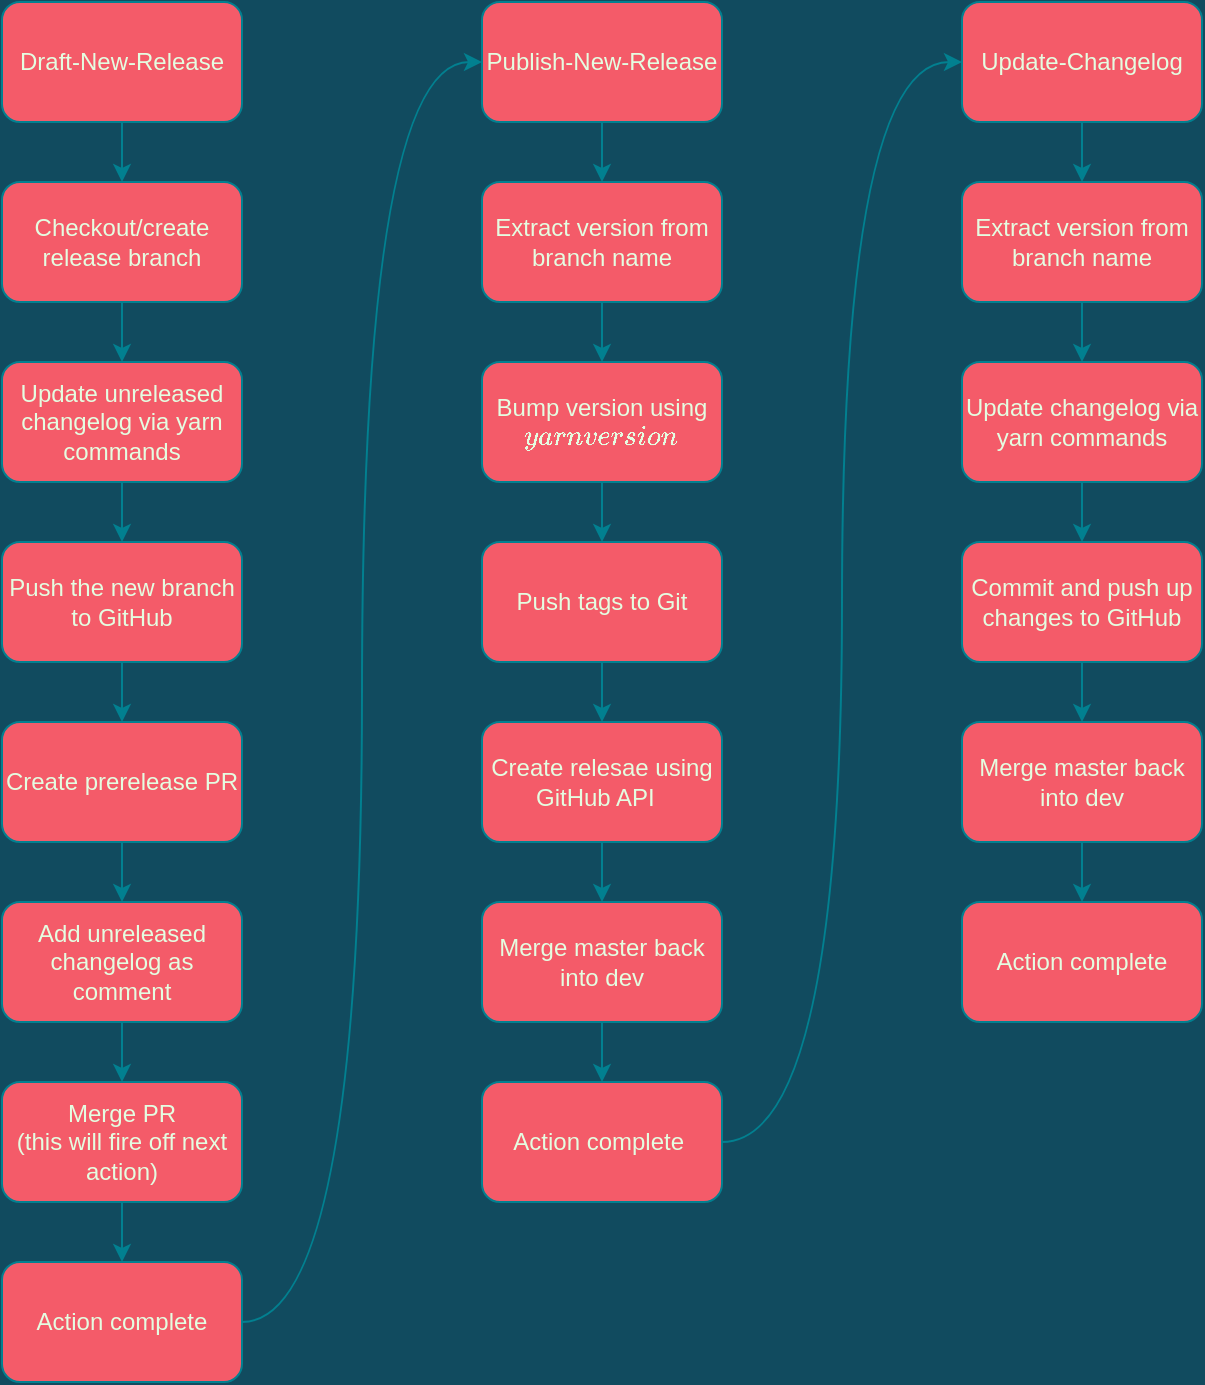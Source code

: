<mxfile version="20.4.1" type="device"><diagram id="GpRZjKjWWaqyPH4nFWXb" name="Page-1"><mxGraphModel dx="1201" dy="985" grid="1" gridSize="10" guides="1" tooltips="1" connect="1" arrows="1" fold="1" page="1" pageScale="1" pageWidth="850" pageHeight="1100" background="#114B5F" math="0" shadow="0"><root><mxCell id="0"/><mxCell id="1" parent="0"/><mxCell id="IND-RDZxVBaB-Qlxs1yj-3" value="" style="edgeStyle=orthogonalEdgeStyle;rounded=0;orthogonalLoop=1;jettySize=auto;html=1;labelBackgroundColor=#114B5F;strokeColor=#028090;fontColor=#E4FDE1;" edge="1" parent="1" source="IND-RDZxVBaB-Qlxs1yj-1" target="IND-RDZxVBaB-Qlxs1yj-2"><mxGeometry relative="1" as="geometry"/></mxCell><mxCell id="IND-RDZxVBaB-Qlxs1yj-1" value="Draft-New-Release" style="rounded=1;whiteSpace=wrap;html=1;fillColor=#F45B69;strokeColor=#028090;fontColor=#E4FDE1;" vertex="1" parent="1"><mxGeometry x="40" y="40" width="120" height="60" as="geometry"/></mxCell><mxCell id="IND-RDZxVBaB-Qlxs1yj-7" value="" style="edgeStyle=orthogonalEdgeStyle;rounded=0;orthogonalLoop=1;jettySize=auto;html=1;labelBackgroundColor=#114B5F;strokeColor=#028090;fontColor=#E4FDE1;" edge="1" parent="1" source="IND-RDZxVBaB-Qlxs1yj-2" target="IND-RDZxVBaB-Qlxs1yj-6"><mxGeometry relative="1" as="geometry"/></mxCell><mxCell id="IND-RDZxVBaB-Qlxs1yj-2" value="Checkout/create release branch" style="whiteSpace=wrap;html=1;rounded=1;fillColor=#F45B69;strokeColor=#028090;fontColor=#E4FDE1;" vertex="1" parent="1"><mxGeometry x="40" y="130" width="120" height="60" as="geometry"/></mxCell><mxCell id="IND-RDZxVBaB-Qlxs1yj-9" value="" style="edgeStyle=orthogonalEdgeStyle;rounded=0;orthogonalLoop=1;jettySize=auto;html=1;labelBackgroundColor=#114B5F;strokeColor=#028090;fontColor=#E4FDE1;" edge="1" parent="1" source="IND-RDZxVBaB-Qlxs1yj-6" target="IND-RDZxVBaB-Qlxs1yj-8"><mxGeometry relative="1" as="geometry"/></mxCell><mxCell id="IND-RDZxVBaB-Qlxs1yj-6" value="Update unreleased changelog via yarn commands" style="whiteSpace=wrap;html=1;rounded=1;fillColor=#F45B69;strokeColor=#028090;fontColor=#E4FDE1;" vertex="1" parent="1"><mxGeometry x="40" y="220" width="120" height="60" as="geometry"/></mxCell><mxCell id="IND-RDZxVBaB-Qlxs1yj-11" value="" style="edgeStyle=orthogonalEdgeStyle;rounded=0;orthogonalLoop=1;jettySize=auto;html=1;labelBackgroundColor=#114B5F;strokeColor=#028090;fontColor=#E4FDE1;" edge="1" parent="1" source="IND-RDZxVBaB-Qlxs1yj-8" target="IND-RDZxVBaB-Qlxs1yj-10"><mxGeometry relative="1" as="geometry"/></mxCell><mxCell id="IND-RDZxVBaB-Qlxs1yj-8" value="Push the new branch to GitHub" style="whiteSpace=wrap;html=1;rounded=1;fillColor=#F45B69;strokeColor=#028090;fontColor=#E4FDE1;" vertex="1" parent="1"><mxGeometry x="40" y="310" width="120" height="60" as="geometry"/></mxCell><mxCell id="IND-RDZxVBaB-Qlxs1yj-13" value="" style="edgeStyle=orthogonalEdgeStyle;rounded=0;orthogonalLoop=1;jettySize=auto;html=1;labelBackgroundColor=#114B5F;strokeColor=#028090;fontColor=#E4FDE1;" edge="1" parent="1" source="IND-RDZxVBaB-Qlxs1yj-10" target="IND-RDZxVBaB-Qlxs1yj-12"><mxGeometry relative="1" as="geometry"/></mxCell><mxCell id="IND-RDZxVBaB-Qlxs1yj-10" value="Create prerelease PR" style="whiteSpace=wrap;html=1;rounded=1;fillColor=#F45B69;strokeColor=#028090;fontColor=#E4FDE1;" vertex="1" parent="1"><mxGeometry x="40" y="400" width="120" height="60" as="geometry"/></mxCell><mxCell id="IND-RDZxVBaB-Qlxs1yj-15" value="" style="edgeStyle=orthogonalEdgeStyle;rounded=0;orthogonalLoop=1;jettySize=auto;html=1;strokeColor=#028090;fontColor=#E4FDE1;fillColor=#F45B69;" edge="1" parent="1" source="IND-RDZxVBaB-Qlxs1yj-12" target="IND-RDZxVBaB-Qlxs1yj-14"><mxGeometry relative="1" as="geometry"/></mxCell><mxCell id="IND-RDZxVBaB-Qlxs1yj-12" value="Add unreleased changelog as comment" style="whiteSpace=wrap;html=1;rounded=1;fillColor=#F45B69;strokeColor=#028090;fontColor=#E4FDE1;" vertex="1" parent="1"><mxGeometry x="40" y="490" width="120" height="60" as="geometry"/></mxCell><mxCell id="IND-RDZxVBaB-Qlxs1yj-17" value="" style="edgeStyle=orthogonalEdgeStyle;rounded=0;orthogonalLoop=1;jettySize=auto;html=1;strokeColor=#028090;fontColor=#E4FDE1;fillColor=#F45B69;" edge="1" parent="1" source="IND-RDZxVBaB-Qlxs1yj-14" target="IND-RDZxVBaB-Qlxs1yj-16"><mxGeometry relative="1" as="geometry"/></mxCell><mxCell id="IND-RDZxVBaB-Qlxs1yj-14" value="Merge PR&lt;br&gt;(this will fire off next action)" style="whiteSpace=wrap;html=1;rounded=1;fillColor=#F45B69;strokeColor=#028090;fontColor=#E4FDE1;" vertex="1" parent="1"><mxGeometry x="40" y="580" width="120" height="60" as="geometry"/></mxCell><mxCell id="IND-RDZxVBaB-Qlxs1yj-32" style="edgeStyle=orthogonalEdgeStyle;curved=1;orthogonalLoop=1;jettySize=auto;html=1;entryX=0;entryY=0.5;entryDx=0;entryDy=0;strokeColor=#028090;fontColor=#E4FDE1;fillColor=#F45B69;" edge="1" parent="1" source="IND-RDZxVBaB-Qlxs1yj-16" target="IND-RDZxVBaB-Qlxs1yj-18"><mxGeometry relative="1" as="geometry"/></mxCell><mxCell id="IND-RDZxVBaB-Qlxs1yj-16" value="Action complete" style="whiteSpace=wrap;html=1;rounded=1;fillColor=#F45B69;strokeColor=#028090;fontColor=#E4FDE1;" vertex="1" parent="1"><mxGeometry x="40" y="670" width="120" height="60" as="geometry"/></mxCell><mxCell id="IND-RDZxVBaB-Qlxs1yj-20" value="" style="edgeStyle=orthogonalEdgeStyle;rounded=0;orthogonalLoop=1;jettySize=auto;html=1;strokeColor=#028090;fontColor=#E4FDE1;fillColor=#F45B69;" edge="1" parent="1" source="IND-RDZxVBaB-Qlxs1yj-18" target="IND-RDZxVBaB-Qlxs1yj-19"><mxGeometry relative="1" as="geometry"/></mxCell><mxCell id="IND-RDZxVBaB-Qlxs1yj-18" value="Publish-New-Release" style="rounded=1;whiteSpace=wrap;html=1;fillColor=#F45B69;strokeColor=#028090;fontColor=#E4FDE1;" vertex="1" parent="1"><mxGeometry x="280" y="40" width="120" height="60" as="geometry"/></mxCell><mxCell id="IND-RDZxVBaB-Qlxs1yj-22" value="" style="edgeStyle=orthogonalEdgeStyle;rounded=0;orthogonalLoop=1;jettySize=auto;html=1;strokeColor=#028090;fontColor=#E4FDE1;fillColor=#F45B69;" edge="1" parent="1" source="IND-RDZxVBaB-Qlxs1yj-19" target="IND-RDZxVBaB-Qlxs1yj-21"><mxGeometry relative="1" as="geometry"/></mxCell><mxCell id="IND-RDZxVBaB-Qlxs1yj-19" value="Extract version from branch name" style="rounded=1;whiteSpace=wrap;html=1;fillColor=#F45B69;strokeColor=#028090;fontColor=#E4FDE1;" vertex="1" parent="1"><mxGeometry x="280" y="130" width="120" height="60" as="geometry"/></mxCell><mxCell id="IND-RDZxVBaB-Qlxs1yj-24" value="" style="edgeStyle=orthogonalEdgeStyle;rounded=0;orthogonalLoop=1;jettySize=auto;html=1;strokeColor=#028090;fontColor=#E4FDE1;fillColor=#F45B69;" edge="1" parent="1" source="IND-RDZxVBaB-Qlxs1yj-21" target="IND-RDZxVBaB-Qlxs1yj-23"><mxGeometry relative="1" as="geometry"/></mxCell><mxCell id="IND-RDZxVBaB-Qlxs1yj-21" value="Bump version using `yarn version`" style="rounded=1;whiteSpace=wrap;html=1;fillColor=#F45B69;strokeColor=#028090;fontColor=#E4FDE1;" vertex="1" parent="1"><mxGeometry x="280" y="220" width="120" height="60" as="geometry"/></mxCell><mxCell id="IND-RDZxVBaB-Qlxs1yj-26" value="" style="edgeStyle=orthogonalEdgeStyle;rounded=0;orthogonalLoop=1;jettySize=auto;html=1;strokeColor=#028090;fontColor=#E4FDE1;fillColor=#F45B69;" edge="1" parent="1" source="IND-RDZxVBaB-Qlxs1yj-23" target="IND-RDZxVBaB-Qlxs1yj-25"><mxGeometry relative="1" as="geometry"/></mxCell><mxCell id="IND-RDZxVBaB-Qlxs1yj-23" value="Push tags to Git" style="rounded=1;whiteSpace=wrap;html=1;fillColor=#F45B69;strokeColor=#028090;fontColor=#E4FDE1;" vertex="1" parent="1"><mxGeometry x="280" y="310" width="120" height="60" as="geometry"/></mxCell><mxCell id="IND-RDZxVBaB-Qlxs1yj-28" value="" style="edgeStyle=orthogonalEdgeStyle;rounded=0;orthogonalLoop=1;jettySize=auto;html=1;strokeColor=#028090;fontColor=#E4FDE1;fillColor=#F45B69;" edge="1" parent="1" source="IND-RDZxVBaB-Qlxs1yj-25" target="IND-RDZxVBaB-Qlxs1yj-27"><mxGeometry relative="1" as="geometry"/></mxCell><mxCell id="IND-RDZxVBaB-Qlxs1yj-25" value="Create relesae using GitHub API&amp;nbsp;&amp;nbsp;" style="rounded=1;whiteSpace=wrap;html=1;fillColor=#F45B69;strokeColor=#028090;fontColor=#E4FDE1;" vertex="1" parent="1"><mxGeometry x="280" y="400" width="120" height="60" as="geometry"/></mxCell><mxCell id="IND-RDZxVBaB-Qlxs1yj-30" value="" style="edgeStyle=orthogonalEdgeStyle;rounded=0;orthogonalLoop=1;jettySize=auto;html=1;strokeColor=#028090;fontColor=#E4FDE1;fillColor=#F45B69;" edge="1" parent="1" source="IND-RDZxVBaB-Qlxs1yj-27" target="IND-RDZxVBaB-Qlxs1yj-29"><mxGeometry relative="1" as="geometry"/></mxCell><mxCell id="IND-RDZxVBaB-Qlxs1yj-27" value="Merge master back into dev" style="rounded=1;whiteSpace=wrap;html=1;fillColor=#F45B69;strokeColor=#028090;fontColor=#E4FDE1;" vertex="1" parent="1"><mxGeometry x="280" y="490" width="120" height="60" as="geometry"/></mxCell><mxCell id="IND-RDZxVBaB-Qlxs1yj-34" style="edgeStyle=orthogonalEdgeStyle;curved=1;orthogonalLoop=1;jettySize=auto;html=1;entryX=0;entryY=0.5;entryDx=0;entryDy=0;strokeColor=#028090;fontColor=#E4FDE1;fillColor=#F45B69;" edge="1" parent="1" source="IND-RDZxVBaB-Qlxs1yj-29" target="IND-RDZxVBaB-Qlxs1yj-33"><mxGeometry relative="1" as="geometry"/></mxCell><mxCell id="IND-RDZxVBaB-Qlxs1yj-29" value="Action complete&amp;nbsp;" style="rounded=1;whiteSpace=wrap;html=1;fillColor=#F45B69;strokeColor=#028090;fontColor=#E4FDE1;" vertex="1" parent="1"><mxGeometry x="280" y="580" width="120" height="60" as="geometry"/></mxCell><mxCell id="IND-RDZxVBaB-Qlxs1yj-36" value="" style="edgeStyle=orthogonalEdgeStyle;curved=1;orthogonalLoop=1;jettySize=auto;html=1;strokeColor=#028090;fontColor=#E4FDE1;fillColor=#F45B69;" edge="1" parent="1" source="IND-RDZxVBaB-Qlxs1yj-33" target="IND-RDZxVBaB-Qlxs1yj-35"><mxGeometry relative="1" as="geometry"/></mxCell><mxCell id="IND-RDZxVBaB-Qlxs1yj-33" value="Update-Changelog" style="rounded=1;whiteSpace=wrap;html=1;fillColor=#F45B69;strokeColor=#028090;fontColor=#E4FDE1;" vertex="1" parent="1"><mxGeometry x="520" y="40" width="120" height="60" as="geometry"/></mxCell><mxCell id="IND-RDZxVBaB-Qlxs1yj-38" value="" style="edgeStyle=orthogonalEdgeStyle;curved=1;orthogonalLoop=1;jettySize=auto;html=1;strokeColor=#028090;fontColor=#E4FDE1;fillColor=#F45B69;" edge="1" parent="1" source="IND-RDZxVBaB-Qlxs1yj-35" target="IND-RDZxVBaB-Qlxs1yj-37"><mxGeometry relative="1" as="geometry"/></mxCell><mxCell id="IND-RDZxVBaB-Qlxs1yj-35" value="Extract version from branch name" style="rounded=1;whiteSpace=wrap;html=1;fillColor=#F45B69;strokeColor=#028090;fontColor=#E4FDE1;" vertex="1" parent="1"><mxGeometry x="520" y="130" width="120" height="60" as="geometry"/></mxCell><mxCell id="IND-RDZxVBaB-Qlxs1yj-40" value="" style="edgeStyle=orthogonalEdgeStyle;curved=1;orthogonalLoop=1;jettySize=auto;html=1;strokeColor=#028090;fontColor=#E4FDE1;fillColor=#F45B69;" edge="1" parent="1" source="IND-RDZxVBaB-Qlxs1yj-37" target="IND-RDZxVBaB-Qlxs1yj-39"><mxGeometry relative="1" as="geometry"/></mxCell><mxCell id="IND-RDZxVBaB-Qlxs1yj-37" value="Update changelog via yarn commands" style="rounded=1;whiteSpace=wrap;html=1;fillColor=#F45B69;strokeColor=#028090;fontColor=#E4FDE1;" vertex="1" parent="1"><mxGeometry x="520" y="220" width="120" height="60" as="geometry"/></mxCell><mxCell id="IND-RDZxVBaB-Qlxs1yj-42" value="" style="edgeStyle=orthogonalEdgeStyle;curved=1;orthogonalLoop=1;jettySize=auto;html=1;strokeColor=#028090;fontColor=#E4FDE1;fillColor=#F45B69;" edge="1" parent="1" source="IND-RDZxVBaB-Qlxs1yj-39" target="IND-RDZxVBaB-Qlxs1yj-41"><mxGeometry relative="1" as="geometry"/></mxCell><mxCell id="IND-RDZxVBaB-Qlxs1yj-39" value="Commit and push up changes to GitHub" style="rounded=1;whiteSpace=wrap;html=1;fillColor=#F45B69;strokeColor=#028090;fontColor=#E4FDE1;" vertex="1" parent="1"><mxGeometry x="520" y="310" width="120" height="60" as="geometry"/></mxCell><mxCell id="IND-RDZxVBaB-Qlxs1yj-44" value="" style="edgeStyle=orthogonalEdgeStyle;curved=1;orthogonalLoop=1;jettySize=auto;html=1;strokeColor=#028090;fontColor=#E4FDE1;fillColor=#F45B69;" edge="1" parent="1" source="IND-RDZxVBaB-Qlxs1yj-41" target="IND-RDZxVBaB-Qlxs1yj-43"><mxGeometry relative="1" as="geometry"/></mxCell><mxCell id="IND-RDZxVBaB-Qlxs1yj-41" value="Merge master back into dev" style="rounded=1;whiteSpace=wrap;html=1;fillColor=#F45B69;strokeColor=#028090;fontColor=#E4FDE1;" vertex="1" parent="1"><mxGeometry x="520" y="400" width="120" height="60" as="geometry"/></mxCell><mxCell id="IND-RDZxVBaB-Qlxs1yj-43" value="Action complete" style="rounded=1;whiteSpace=wrap;html=1;fillColor=#F45B69;strokeColor=#028090;fontColor=#E4FDE1;" vertex="1" parent="1"><mxGeometry x="520" y="490" width="120" height="60" as="geometry"/></mxCell></root></mxGraphModel></diagram></mxfile>